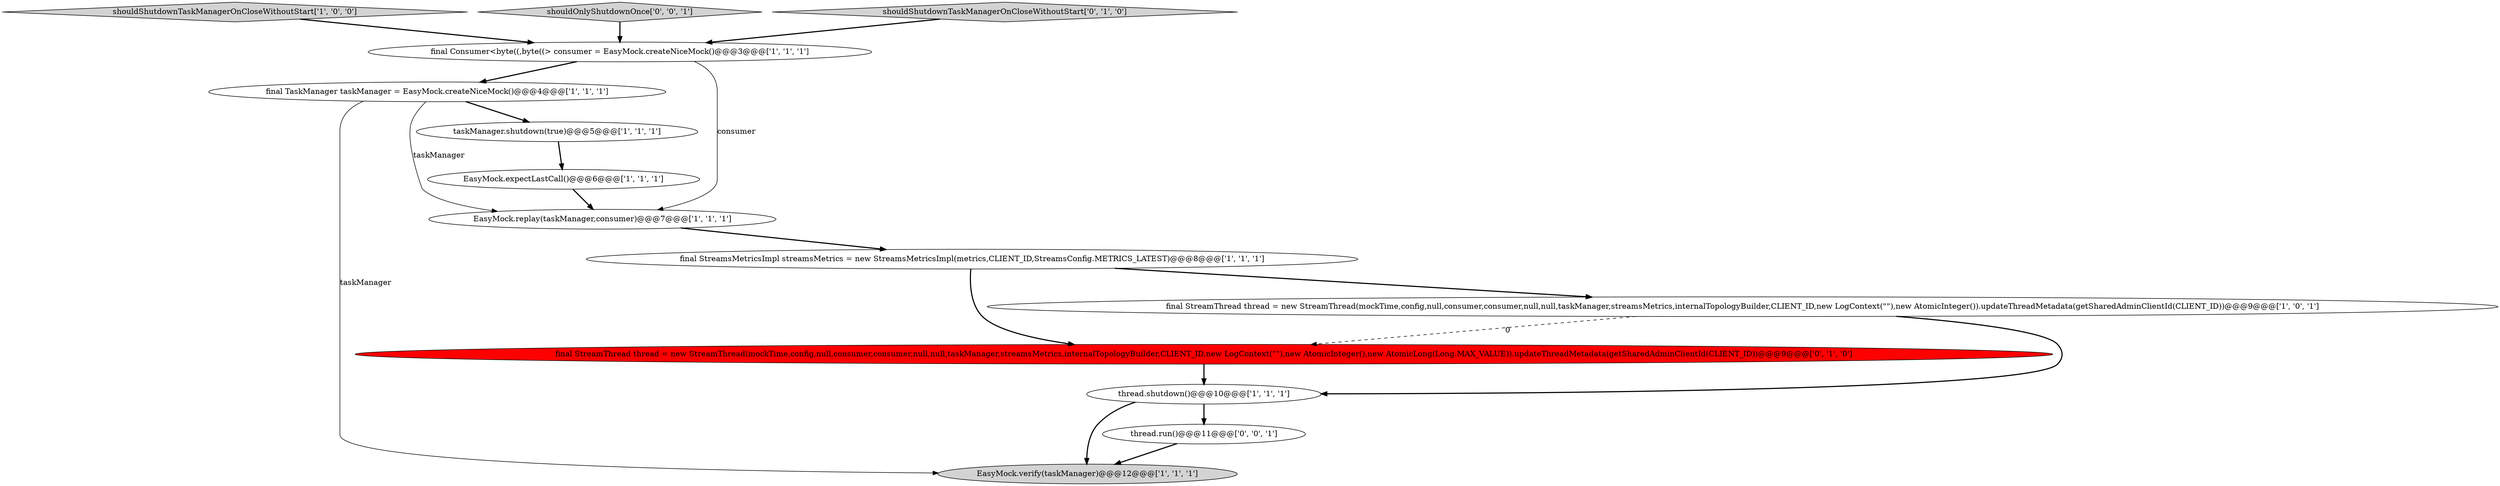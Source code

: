 digraph {
10 [style = filled, label = "final StreamThread thread = new StreamThread(mockTime,config,null,consumer,consumer,null,null,taskManager,streamsMetrics,internalTopologyBuilder,CLIENT_ID,new LogContext(\"\"),new AtomicInteger(),new AtomicLong(Long.MAX_VALUE)).updateThreadMetadata(getSharedAdminClientId(CLIENT_ID))@@@9@@@['0', '1', '0']", fillcolor = red, shape = ellipse image = "AAA1AAABBB2BBB"];
12 [style = filled, label = "thread.run()@@@11@@@['0', '0', '1']", fillcolor = white, shape = ellipse image = "AAA0AAABBB3BBB"];
0 [style = filled, label = "shouldShutdownTaskManagerOnCloseWithoutStart['1', '0', '0']", fillcolor = lightgray, shape = diamond image = "AAA0AAABBB1BBB"];
4 [style = filled, label = "taskManager.shutdown(true)@@@5@@@['1', '1', '1']", fillcolor = white, shape = ellipse image = "AAA0AAABBB1BBB"];
6 [style = filled, label = "thread.shutdown()@@@10@@@['1', '1', '1']", fillcolor = white, shape = ellipse image = "AAA0AAABBB1BBB"];
2 [style = filled, label = "final StreamThread thread = new StreamThread(mockTime,config,null,consumer,consumer,null,null,taskManager,streamsMetrics,internalTopologyBuilder,CLIENT_ID,new LogContext(\"\"),new AtomicInteger()).updateThreadMetadata(getSharedAdminClientId(CLIENT_ID))@@@9@@@['1', '0', '1']", fillcolor = white, shape = ellipse image = "AAA0AAABBB1BBB"];
9 [style = filled, label = "EasyMock.verify(taskManager)@@@12@@@['1', '1', '1']", fillcolor = lightgray, shape = ellipse image = "AAA0AAABBB1BBB"];
13 [style = filled, label = "shouldOnlyShutdownOnce['0', '0', '1']", fillcolor = lightgray, shape = diamond image = "AAA0AAABBB3BBB"];
7 [style = filled, label = "final StreamsMetricsImpl streamsMetrics = new StreamsMetricsImpl(metrics,CLIENT_ID,StreamsConfig.METRICS_LATEST)@@@8@@@['1', '1', '1']", fillcolor = white, shape = ellipse image = "AAA0AAABBB1BBB"];
1 [style = filled, label = "final Consumer<byte((,byte((> consumer = EasyMock.createNiceMock()@@@3@@@['1', '1', '1']", fillcolor = white, shape = ellipse image = "AAA0AAABBB1BBB"];
11 [style = filled, label = "shouldShutdownTaskManagerOnCloseWithoutStart['0', '1', '0']", fillcolor = lightgray, shape = diamond image = "AAA0AAABBB2BBB"];
3 [style = filled, label = "EasyMock.expectLastCall()@@@6@@@['1', '1', '1']", fillcolor = white, shape = ellipse image = "AAA0AAABBB1BBB"];
5 [style = filled, label = "EasyMock.replay(taskManager,consumer)@@@7@@@['1', '1', '1']", fillcolor = white, shape = ellipse image = "AAA0AAABBB1BBB"];
8 [style = filled, label = "final TaskManager taskManager = EasyMock.createNiceMock()@@@4@@@['1', '1', '1']", fillcolor = white, shape = ellipse image = "AAA0AAABBB1BBB"];
8->9 [style = solid, label="taskManager"];
5->7 [style = bold, label=""];
4->3 [style = bold, label=""];
1->5 [style = solid, label="consumer"];
3->5 [style = bold, label=""];
8->4 [style = bold, label=""];
1->8 [style = bold, label=""];
6->9 [style = bold, label=""];
12->9 [style = bold, label=""];
7->10 [style = bold, label=""];
7->2 [style = bold, label=""];
2->6 [style = bold, label=""];
0->1 [style = bold, label=""];
10->6 [style = bold, label=""];
11->1 [style = bold, label=""];
8->5 [style = solid, label="taskManager"];
13->1 [style = bold, label=""];
2->10 [style = dashed, label="0"];
6->12 [style = bold, label=""];
}
